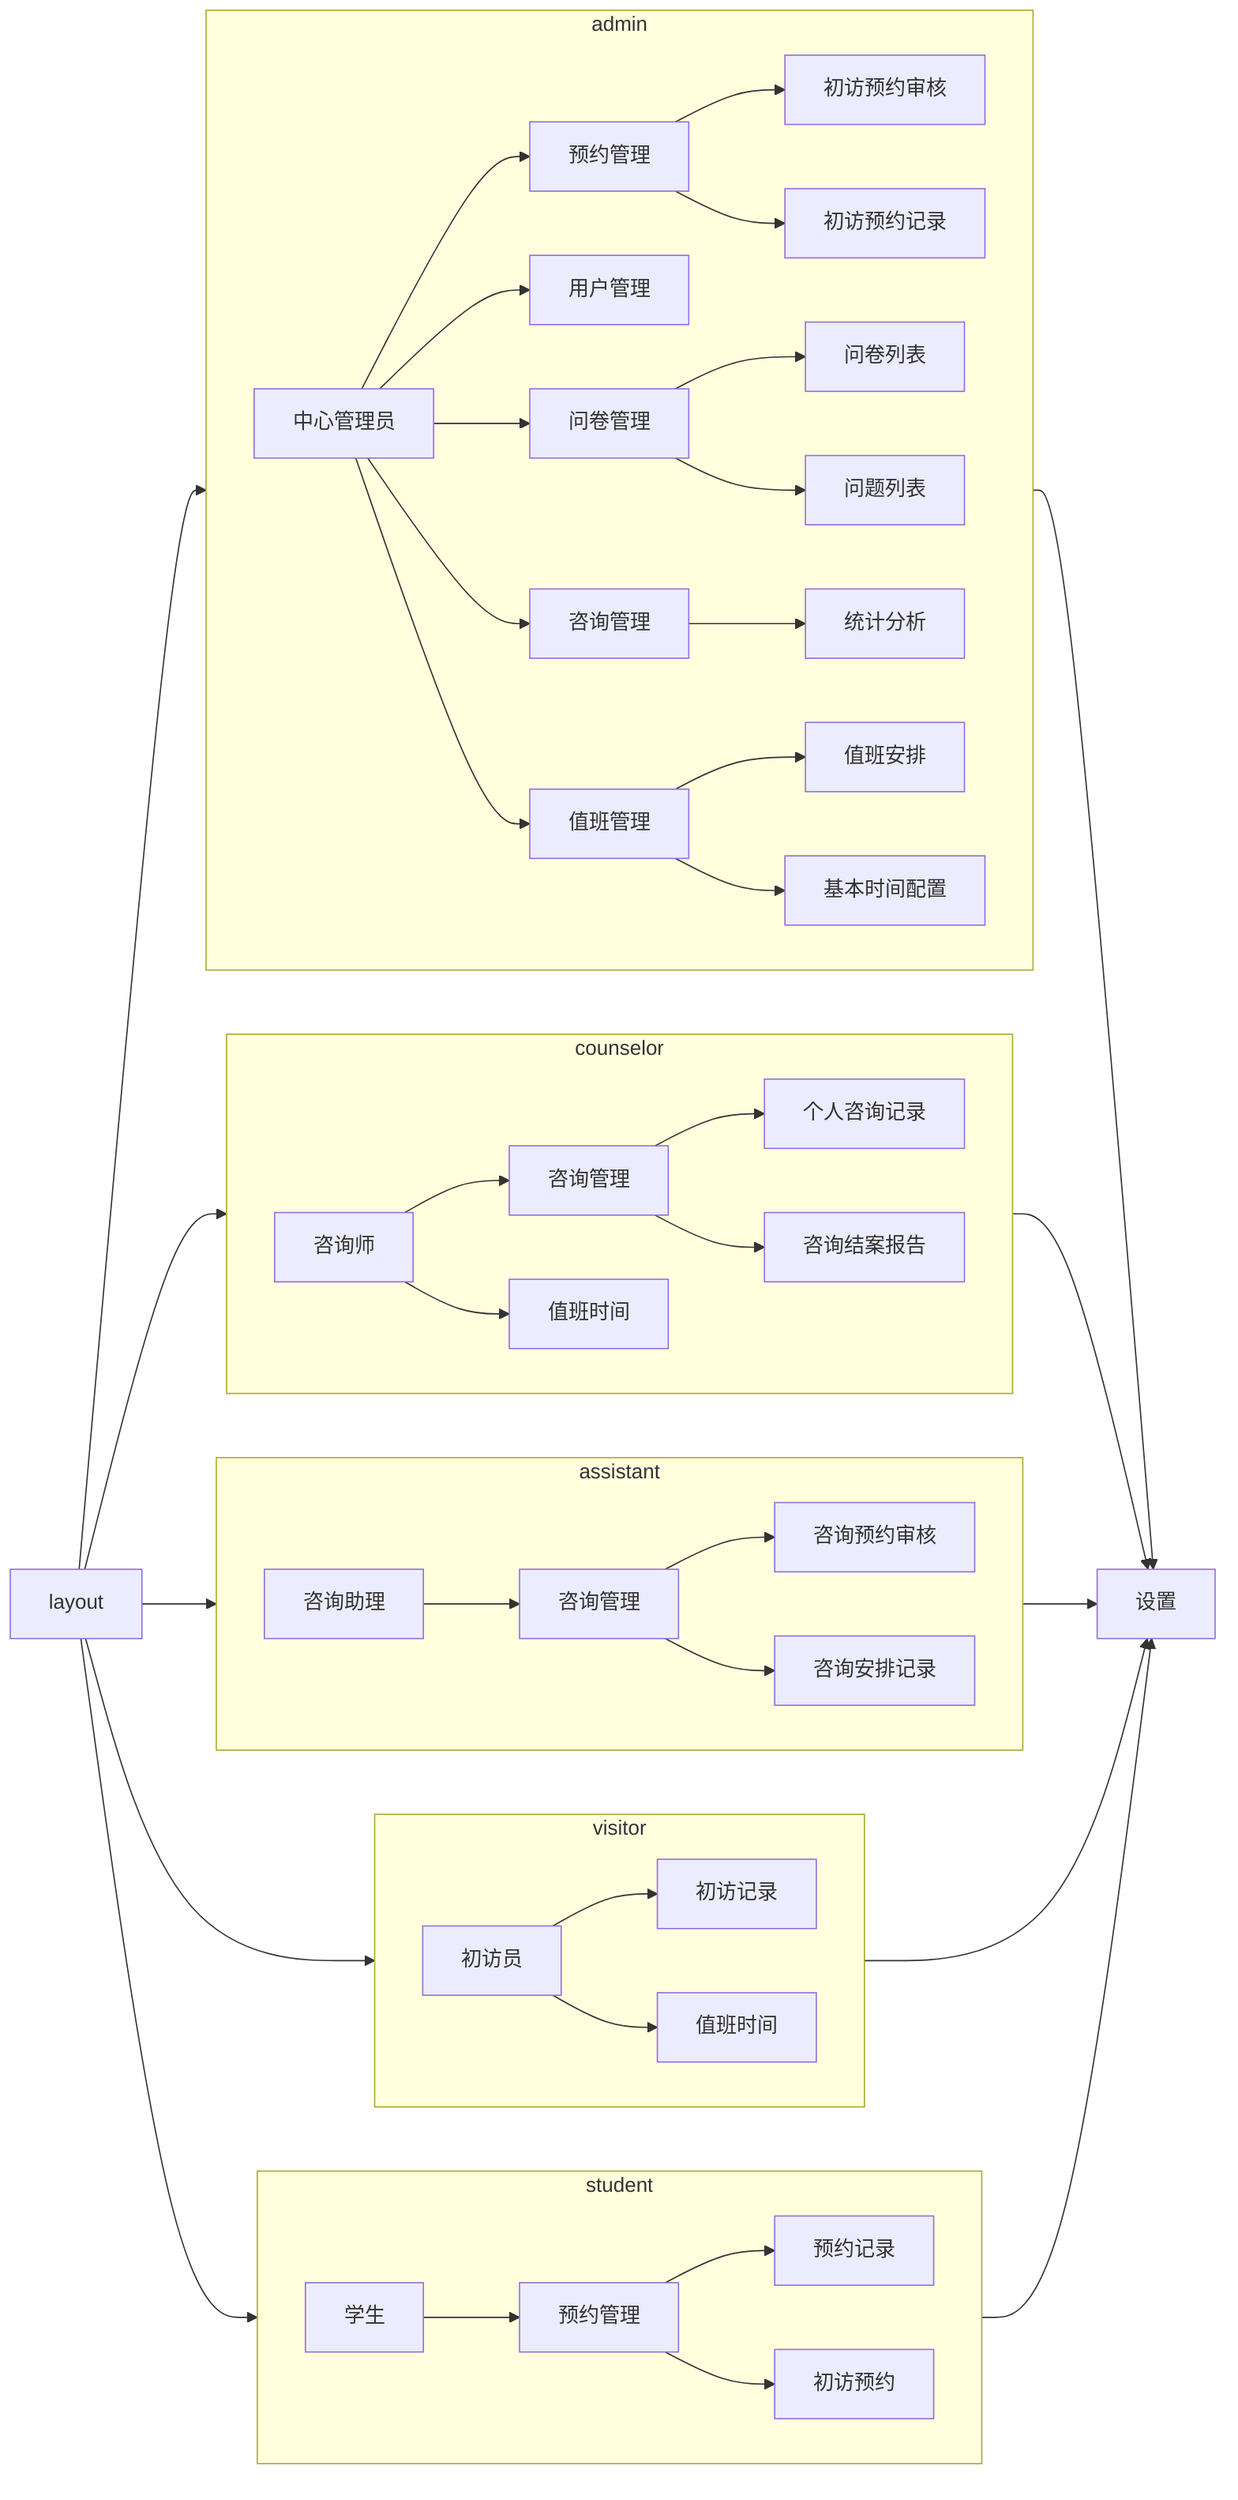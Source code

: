 flowchart LR
    A[layout] --> admin[admin]
    A --> counselor[counselor]
    A --> assistant[assistant]
    A --> visitor[visitor]
    A --> student[student]
    %% admin -- 中心管理员
    subgraph admin
        direction LR
        B[中心管理员] --> H[预约管理] --> L[初访预约审核]
        H --> M[初访预约记录]
        B --> U[用户管理]
        B --> V[问卷管理] --> W[问卷列表]
        V --> X[问题列表]
        B --> Z[咨询管理] --> AA[统计分析]
        B --> CC[值班管理] --> DD[值班安排]
        CC --> EE[基本时间配置]
    end
    %% counselor -- 咨询师
    subgraph counselor
        direction LR
        C[咨询师] --> K[咨询管理] --> S[个人咨询记录]
        K --> T[咨询结案报告]
        C --> N[值班时间]
    end
    %% assistant -- 咨询助理
    subgraph assistant
        direction LR
        D[咨询助理] --> J[咨询管理] --> P[咨询预约审核]
        J --> R[咨询安排记录]
    end
    %% visitor -- 初访员
    subgraph visitor
        direction LR
        E[初访员] --> I[初访记录]
        E --> O[值班时间]
    end
    %% student -- 学生
    subgraph student
        direction LR
        F[学生] --> G[预约管理] --> Q[预约记录]
        G --> Y[初访预约]
    end
    %% settings
    admin --> BB[设置]
    counselor --> BB
    assistant --> BB
    visitor --> BB
    student --> BB